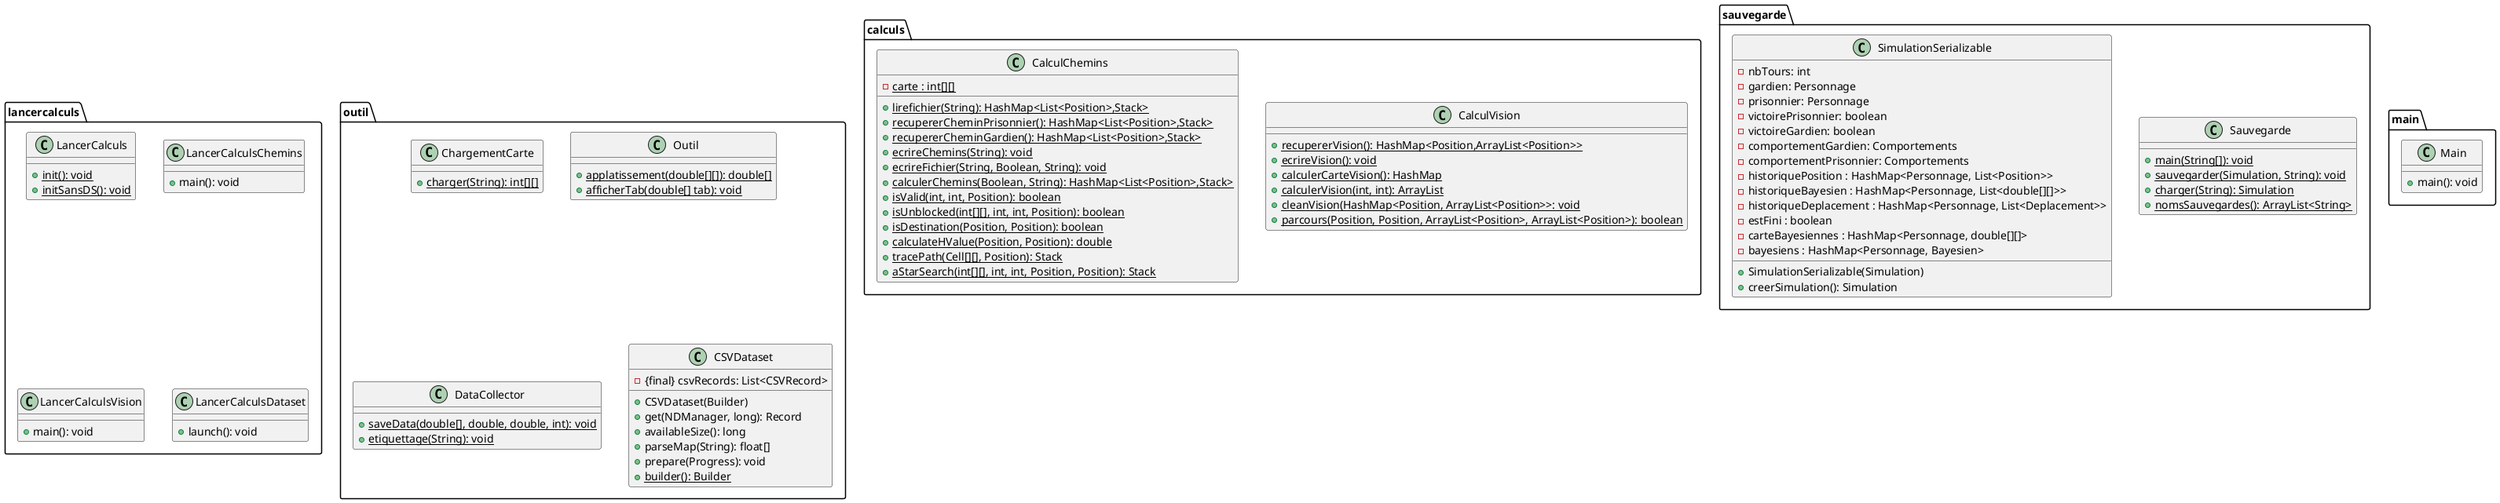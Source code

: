 @startuml

package "lancercalculs"{
  class LancerCalculs{
    + {static} init(): void
    + {static} initSansDS(): void
  }
  class LancerCalculsChemins{
    + main(): void
  }
  class LancerCalculsVision{
      + main(): void
  }
  class LancerCalculsDataset{
        + launch(): void
  }
}
package "outil"{
    class ChargementCarte{
        + {static} charger(String): int[][]
    }
    class Outil{
      + {static} applatissement(double[][]): double[]
      + {static} afficherTab(double[] tab): void
    }
    class DataCollector{
        + {static} saveData(double[], double, double, int): void
        + {static} etiquettage(String): void
    }
    class CSVDataset{
        - {final} csvRecords: List<CSVRecord>
        + CSVDataset(Builder)
        + get(NDManager, long): Record
        + availableSize(): long
        + parseMap(String): float[]
        + prepare(Progress): void
        + {static} builder(): Builder
    }
}

package "calculs"{
  class CalculVision{
    + {static} recupererVision(): HashMap<Position,ArrayList<Position>>
    + {static} ecrireVision(): void
    + {static} calculerCarteVision(): HashMap
    + {static} calculerVision(int, int): ArrayList
    + {static} cleanVision(HashMap<Position, ArrayList<Position>>: void
    + {static} parcours(Position, Position, ArrayList<Position>, ArrayList<Position>): boolean
  }
  class CalculChemins {
    - {static} carte : int[][]
    + {static} lirefichier(String): HashMap<List<Position>,Stack>
    + {static} recupererCheminPrisonnier(): HashMap<List<Position>,Stack>
    + {static} recupererCheminGardien(): HashMap<List<Position>,Stack>
    + {static} ecrireChemins(String): void
    + {static} ecrireFichier(String, Boolean, String): void
    + {static} calculerChemins(Boolean, String): HashMap<List<Position>,Stack>
    + {static} isValid(int, int, Position): boolean
    + {static} isUnblocked(int[][], int, int, Position): boolean
    + {static} isDestination(Position, Position): boolean
    + {static} calculateHValue(Position, Position): double
    + {static} tracePath(Cell[][], Position): Stack
    + {static} aStarSearch(int[][], int, int, Position, Position): Stack
  }
}

package sauvegarde{
    class Sauvegarde{
    + {static} main(String[]): void
    + {static} sauvegarder(Simulation, String): void
    + {static} charger(String): Simulation
    + {static} nomsSauvegardes(): ArrayList<String>
    }
    class SimulationSerializable{
        - nbTours: int
        - gardien: Personnage
        - prisonnier: Personnage
        - victoirePrisonnier: boolean
        - victoireGardien: boolean
        - comportementGardien: Comportements
        - comportementPrisonnier: Comportements
        - historiquePosition : HashMap<Personnage, List<Position>>
        - historiqueBayesien : HashMap<Personnage, List<double[][]>>
        - historiqueDeplacement : HashMap<Personnage, List<Deplacement>>
        - estFini : boolean
        - carteBayesiennes : HashMap<Personnage, double[][]>
        - bayesiens : HashMap<Personnage, Bayesien>
        + SimulationSerializable(Simulation)
        + creerSimulation(): Simulation
    }
}


package "main"{
  class Main{
    + main(): void
  }
}


@enduml
